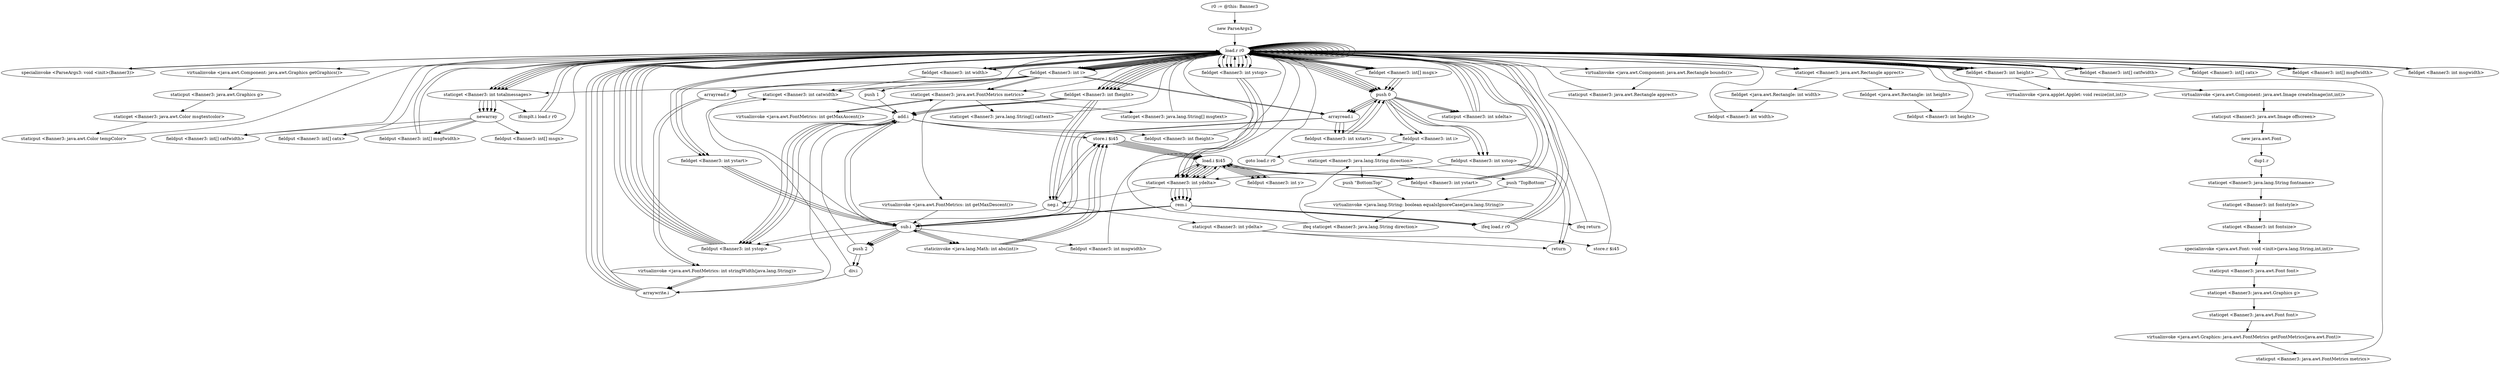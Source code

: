 digraph "" {
    "r0 := @this: Banner3"
    "new ParseArgs3"
    "r0 := @this: Banner3"->"new ParseArgs3";
    "load.r r0"
    "new ParseArgs3"->"load.r r0";
    "specialinvoke <ParseArgs3: void <init>(Banner3)>"
    "load.r r0"->"specialinvoke <ParseArgs3: void <init>(Banner3)>";
    "specialinvoke <ParseArgs3: void <init>(Banner3)>"->"load.r r0";
    "virtualinvoke <java.awt.Component: java.awt.Graphics getGraphics()>"
    "load.r r0"->"virtualinvoke <java.awt.Component: java.awt.Graphics getGraphics()>";
    "staticput <Banner3: java.awt.Graphics g>"
    "virtualinvoke <java.awt.Component: java.awt.Graphics getGraphics()>"->"staticput <Banner3: java.awt.Graphics g>";
    "staticget <Banner3: java.awt.Color msgtextcolor>"
    "staticput <Banner3: java.awt.Graphics g>"->"staticget <Banner3: java.awt.Color msgtextcolor>";
    "staticput <Banner3: java.awt.Color tempColor>"
    "staticget <Banner3: java.awt.Color msgtextcolor>"->"staticput <Banner3: java.awt.Color tempColor>";
    "staticput <Banner3: java.awt.Color tempColor>"->"load.r r0";
    "staticget <Banner3: int totalmessages>"
    "load.r r0"->"staticget <Banner3: int totalmessages>";
    "newarray"
    "staticget <Banner3: int totalmessages>"->"newarray";
    "fieldput <Banner3: int[] catfwidth>"
    "newarray"->"fieldput <Banner3: int[] catfwidth>";
    "fieldput <Banner3: int[] catfwidth>"->"load.r r0";
    "load.r r0"->"staticget <Banner3: int totalmessages>";
    "staticget <Banner3: int totalmessages>"->"newarray";
    "fieldput <Banner3: int[] catx>"
    "newarray"->"fieldput <Banner3: int[] catx>";
    "fieldput <Banner3: int[] catx>"->"load.r r0";
    "load.r r0"->"staticget <Banner3: int totalmessages>";
    "staticget <Banner3: int totalmessages>"->"newarray";
    "fieldput <Banner3: int[] msgfwidth>"
    "newarray"->"fieldput <Banner3: int[] msgfwidth>";
    "fieldput <Banner3: int[] msgfwidth>"->"load.r r0";
    "load.r r0"->"staticget <Banner3: int totalmessages>";
    "staticget <Banner3: int totalmessages>"->"newarray";
    "fieldput <Banner3: int[] msgx>"
    "newarray"->"fieldput <Banner3: int[] msgx>";
    "fieldput <Banner3: int[] msgx>"->"load.r r0";
    "load.r r0"->"staticget <Banner3: int totalmessages>";
    "staticget <Banner3: int totalmessages>"->"newarray";
    "newarray"->"fieldput <Banner3: int[] msgfwidth>";
    "fieldput <Banner3: int[] msgfwidth>"->"load.r r0";
    "virtualinvoke <java.awt.Component: java.awt.Rectangle bounds()>"
    "load.r r0"->"virtualinvoke <java.awt.Component: java.awt.Rectangle bounds()>";
    "staticput <Banner3: java.awt.Rectangle apprect>"
    "virtualinvoke <java.awt.Component: java.awt.Rectangle bounds()>"->"staticput <Banner3: java.awt.Rectangle apprect>";
    "staticput <Banner3: java.awt.Rectangle apprect>"->"load.r r0";
    "staticget <Banner3: java.awt.Rectangle apprect>"
    "load.r r0"->"staticget <Banner3: java.awt.Rectangle apprect>";
    "fieldget <java.awt.Rectangle: int width>"
    "staticget <Banner3: java.awt.Rectangle apprect>"->"fieldget <java.awt.Rectangle: int width>";
    "fieldput <Banner3: int width>"
    "fieldget <java.awt.Rectangle: int width>"->"fieldput <Banner3: int width>";
    "fieldput <Banner3: int width>"->"load.r r0";
    "load.r r0"->"staticget <Banner3: java.awt.Rectangle apprect>";
    "fieldget <java.awt.Rectangle: int height>"
    "staticget <Banner3: java.awt.Rectangle apprect>"->"fieldget <java.awt.Rectangle: int height>";
    "fieldput <Banner3: int height>"
    "fieldget <java.awt.Rectangle: int height>"->"fieldput <Banner3: int height>";
    "fieldput <Banner3: int height>"->"load.r r0";
    "load.r r0"->"load.r r0";
    "fieldget <Banner3: int width>"
    "load.r r0"->"fieldget <Banner3: int width>";
    "fieldget <Banner3: int width>"->"load.r r0";
    "fieldget <Banner3: int height>"
    "load.r r0"->"fieldget <Banner3: int height>";
    "virtualinvoke <java.applet.Applet: void resize(int,int)>"
    "fieldget <Banner3: int height>"->"virtualinvoke <java.applet.Applet: void resize(int,int)>";
    "virtualinvoke <java.applet.Applet: void resize(int,int)>"->"load.r r0";
    "load.r r0"->"load.r r0";
    "load.r r0"->"fieldget <Banner3: int width>";
    "fieldget <Banner3: int width>"->"load.r r0";
    "load.r r0"->"fieldget <Banner3: int height>";
    "virtualinvoke <java.awt.Component: java.awt.Image createImage(int,int)>"
    "fieldget <Banner3: int height>"->"virtualinvoke <java.awt.Component: java.awt.Image createImage(int,int)>";
    "staticput <Banner3: java.awt.Image offscreen>"
    "virtualinvoke <java.awt.Component: java.awt.Image createImage(int,int)>"->"staticput <Banner3: java.awt.Image offscreen>";
    "new java.awt.Font"
    "staticput <Banner3: java.awt.Image offscreen>"->"new java.awt.Font";
    "dup1.r"
    "new java.awt.Font"->"dup1.r";
    "staticget <Banner3: java.lang.String fontname>"
    "dup1.r"->"staticget <Banner3: java.lang.String fontname>";
    "staticget <Banner3: int fontstyle>"
    "staticget <Banner3: java.lang.String fontname>"->"staticget <Banner3: int fontstyle>";
    "staticget <Banner3: int fontsize>"
    "staticget <Banner3: int fontstyle>"->"staticget <Banner3: int fontsize>";
    "specialinvoke <java.awt.Font: void <init>(java.lang.String,int,int)>"
    "staticget <Banner3: int fontsize>"->"specialinvoke <java.awt.Font: void <init>(java.lang.String,int,int)>";
    "staticput <Banner3: java.awt.Font font>"
    "specialinvoke <java.awt.Font: void <init>(java.lang.String,int,int)>"->"staticput <Banner3: java.awt.Font font>";
    "staticget <Banner3: java.awt.Graphics g>"
    "staticput <Banner3: java.awt.Font font>"->"staticget <Banner3: java.awt.Graphics g>";
    "staticget <Banner3: java.awt.Font font>"
    "staticget <Banner3: java.awt.Graphics g>"->"staticget <Banner3: java.awt.Font font>";
    "virtualinvoke <java.awt.Graphics: java.awt.FontMetrics getFontMetrics(java.awt.Font)>"
    "staticget <Banner3: java.awt.Font font>"->"virtualinvoke <java.awt.Graphics: java.awt.FontMetrics getFontMetrics(java.awt.Font)>";
    "staticput <Banner3: java.awt.FontMetrics metrics>"
    "virtualinvoke <java.awt.Graphics: java.awt.FontMetrics getFontMetrics(java.awt.Font)>"->"staticput <Banner3: java.awt.FontMetrics metrics>";
    "staticput <Banner3: java.awt.FontMetrics metrics>"->"load.r r0";
    "staticget <Banner3: java.awt.FontMetrics metrics>"
    "load.r r0"->"staticget <Banner3: java.awt.FontMetrics metrics>";
    "virtualinvoke <java.awt.FontMetrics: int getMaxAscent()>"
    "staticget <Banner3: java.awt.FontMetrics metrics>"->"virtualinvoke <java.awt.FontMetrics: int getMaxAscent()>";
    "virtualinvoke <java.awt.FontMetrics: int getMaxAscent()>"->"staticget <Banner3: java.awt.FontMetrics metrics>";
    "virtualinvoke <java.awt.FontMetrics: int getMaxDescent()>"
    "staticget <Banner3: java.awt.FontMetrics metrics>"->"virtualinvoke <java.awt.FontMetrics: int getMaxDescent()>";
    "sub.i"
    "virtualinvoke <java.awt.FontMetrics: int getMaxDescent()>"->"sub.i";
    "push 2"
    "sub.i"->"push 2";
    "add.i"
    "push 2"->"add.i";
    "fieldput <Banner3: int fheight>"
    "add.i"->"fieldput <Banner3: int fheight>";
    "fieldput <Banner3: int fheight>"->"load.r r0";
    "load.r r0"->"load.r r0";
    "load.r r0"->"fieldget <Banner3: int width>";
    "staticget <Banner3: int catwidth>"
    "fieldget <Banner3: int width>"->"staticget <Banner3: int catwidth>";
    "staticget <Banner3: int catwidth>"->"sub.i";
    "fieldput <Banner3: int msgwidth>"
    "sub.i"->"fieldput <Banner3: int msgwidth>";
    "fieldput <Banner3: int msgwidth>"->"load.r r0";
    "push 0"
    "load.r r0"->"push 0";
    "fieldput <Banner3: int i>"
    "push 0"->"fieldput <Banner3: int i>";
    "goto load.r r0"
    "fieldput <Banner3: int i>"->"goto load.r r0";
    "goto load.r r0"->"load.r r0";
    "fieldget <Banner3: int i>"
    "load.r r0"->"fieldget <Banner3: int i>";
    "fieldget <Banner3: int i>"->"staticget <Banner3: int totalmessages>";
    "ifcmplt.i load.r r0"
    "staticget <Banner3: int totalmessages>"->"ifcmplt.i load.r r0";
    "ifcmplt.i load.r r0"->"load.r r0";
    "load.r r0"->"push 0";
    "push 0"->"fieldput <Banner3: int i>";
    "staticget <Banner3: java.lang.String direction>"
    "fieldput <Banner3: int i>"->"staticget <Banner3: java.lang.String direction>";
    "push \"BottomTop\""
    "staticget <Banner3: java.lang.String direction>"->"push \"BottomTop\"";
    "virtualinvoke <java.lang.String: boolean equalsIgnoreCase(java.lang.String)>"
    "push \"BottomTop\""->"virtualinvoke <java.lang.String: boolean equalsIgnoreCase(java.lang.String)>";
    "ifeq staticget <Banner3: java.lang.String direction>"
    "virtualinvoke <java.lang.String: boolean equalsIgnoreCase(java.lang.String)>"->"ifeq staticget <Banner3: java.lang.String direction>";
    "ifeq staticget <Banner3: java.lang.String direction>"->"load.r r0";
    "load.r r0"->"load.r r0";
    "load.r r0"->"load.r r0";
    "load.r r0"->"fieldget <Banner3: int height>";
    "fieldget <Banner3: int height>"->"load.r r0";
    "fieldget <Banner3: int fheight>"
    "load.r r0"->"fieldget <Banner3: int fheight>";
    "fieldget <Banner3: int fheight>"->"add.i";
    "store.i $i45"
    "add.i"->"store.i $i45";
    "load.i $i45"
    "store.i $i45"->"load.i $i45";
    "fieldput <Banner3: int y>"
    "load.i $i45"->"fieldput <Banner3: int y>";
    "fieldput <Banner3: int y>"->"load.i $i45";
    "fieldput <Banner3: int ystart>"
    "load.i $i45"->"fieldput <Banner3: int ystart>";
    "fieldput <Banner3: int ystart>"->"load.r r0";
    "load.r r0"->"load.r r0";
    "load.r r0"->"fieldget <Banner3: int fheight>";
    "neg.i"
    "fieldget <Banner3: int fheight>"->"neg.i";
    "fieldput <Banner3: int ystop>"
    "neg.i"->"fieldput <Banner3: int ystop>";
    "fieldput <Banner3: int ystop>"->"load.r r0";
    "fieldget <Banner3: int ystop>"
    "load.r r0"->"fieldget <Banner3: int ystop>";
    "fieldget <Banner3: int ystop>"->"load.r r0";
    "fieldget <Banner3: int ystart>"
    "load.r r0"->"fieldget <Banner3: int ystart>";
    "fieldget <Banner3: int ystart>"->"sub.i";
    "staticinvoke <java.lang.Math: int abs(int)>"
    "sub.i"->"staticinvoke <java.lang.Math: int abs(int)>";
    "staticinvoke <java.lang.Math: int abs(int)>"->"store.i $i45";
    "store.i $i45"->"load.i $i45";
    "staticget <Banner3: int ydelta>"
    "load.i $i45"->"staticget <Banner3: int ydelta>";
    "rem.i"
    "staticget <Banner3: int ydelta>"->"rem.i";
    "ifeq load.r r0"
    "rem.i"->"ifeq load.r r0";
    "ifeq load.r r0"->"load.r r0";
    "load.r r0"->"load.r r0";
    "load.r r0"->"fieldget <Banner3: int ystop>";
    "fieldget <Banner3: int ystop>"->"staticget <Banner3: int ydelta>";
    "staticget <Banner3: int ydelta>"->"load.i $i45";
    "load.i $i45"->"staticget <Banner3: int ydelta>";
    "staticget <Banner3: int ydelta>"->"rem.i";
    "rem.i"->"sub.i";
    "sub.i"->"sub.i";
    "sub.i"->"fieldput <Banner3: int ystop>";
    "fieldput <Banner3: int ystop>"->"load.r r0";
    "load.r r0"->"load.r r0";
    "fieldget <Banner3: int[] msgx>"
    "load.r r0"->"fieldget <Banner3: int[] msgx>";
    "fieldget <Banner3: int[] msgx>"->"push 0";
    "arrayread.i"
    "push 0"->"arrayread.i";
    "fieldput <Banner3: int xstart>"
    "arrayread.i"->"fieldput <Banner3: int xstart>";
    "fieldput <Banner3: int xstart>"->"push 0";
    "staticput <Banner3: int xdelta>"
    "push 0"->"staticput <Banner3: int xdelta>";
    "staticput <Banner3: int xdelta>"->"load.r r0";
    "load.r r0"->"push 0";
    "fieldput <Banner3: int xstop>"
    "push 0"->"fieldput <Banner3: int xstop>";
    "fieldput <Banner3: int xstop>"->"staticget <Banner3: int ydelta>";
    "staticget <Banner3: int ydelta>"->"neg.i";
    "staticput <Banner3: int ydelta>"
    "neg.i"->"staticput <Banner3: int ydelta>";
    "return"
    "staticput <Banner3: int ydelta>"->"return";
    "store.r $i45"
    "staticput <Banner3: int ydelta>"->"store.r $i45";
    "store.r $i45"->"load.r r0";
    "load.r r0"->"load.r r0";
    "load.r r0"->"load.r r0";
    "load.r r0"->"fieldget <Banner3: int fheight>";
    "fieldget <Banner3: int fheight>"->"neg.i";
    "neg.i"->"store.i $i45";
    "store.i $i45"->"load.i $i45";
    "load.i $i45"->"fieldput <Banner3: int y>";
    "fieldput <Banner3: int y>"->"load.i $i45";
    "load.i $i45"->"fieldput <Banner3: int ystart>";
    "fieldput <Banner3: int ystart>"->"load.r r0";
    "load.r r0"->"load.r r0";
    "load.r r0"->"fieldget <Banner3: int height>";
    "fieldget <Banner3: int height>"->"load.r r0";
    "load.r r0"->"fieldget <Banner3: int fheight>";
    "fieldget <Banner3: int fheight>"->"add.i";
    "add.i"->"fieldput <Banner3: int ystop>";
    "fieldput <Banner3: int ystop>"->"load.r r0";
    "load.r r0"->"fieldget <Banner3: int ystop>";
    "fieldget <Banner3: int ystop>"->"load.r r0";
    "load.r r0"->"fieldget <Banner3: int ystart>";
    "fieldget <Banner3: int ystart>"->"sub.i";
    "sub.i"->"staticinvoke <java.lang.Math: int abs(int)>";
    "staticinvoke <java.lang.Math: int abs(int)>"->"store.i $i45";
    "store.i $i45"->"load.i $i45";
    "load.i $i45"->"staticget <Banner3: int ydelta>";
    "staticget <Banner3: int ydelta>"->"rem.i";
    "rem.i"->"ifeq load.r r0";
    "ifeq load.r r0"->"load.r r0";
    "load.r r0"->"load.r r0";
    "load.r r0"->"fieldget <Banner3: int ystop>";
    "fieldget <Banner3: int ystop>"->"staticget <Banner3: int ydelta>";
    "staticget <Banner3: int ydelta>"->"load.i $i45";
    "load.i $i45"->"staticget <Banner3: int ydelta>";
    "staticget <Banner3: int ydelta>"->"rem.i";
    "rem.i"->"sub.i";
    "sub.i"->"add.i";
    "add.i"->"fieldput <Banner3: int ystop>";
    "fieldput <Banner3: int ystop>"->"load.r r0";
    "load.r r0"->"load.r r0";
    "load.r r0"->"fieldget <Banner3: int[] msgx>";
    "fieldget <Banner3: int[] msgx>"->"push 0";
    "push 0"->"arrayread.i";
    "arrayread.i"->"fieldput <Banner3: int xstart>";
    "fieldput <Banner3: int xstart>"->"push 0";
    "push 0"->"staticput <Banner3: int xdelta>";
    "staticput <Banner3: int xdelta>"->"load.r r0";
    "load.r r0"->"push 0";
    "push 0"->"fieldput <Banner3: int xstop>";
    "fieldput <Banner3: int xstop>"->"return";
    "ifeq staticget <Banner3: java.lang.String direction>"->"staticget <Banner3: java.lang.String direction>";
    "push \"TopBottom\""
    "staticget <Banner3: java.lang.String direction>"->"push \"TopBottom\"";
    "push \"TopBottom\""->"virtualinvoke <java.lang.String: boolean equalsIgnoreCase(java.lang.String)>";
    "ifeq return"
    "virtualinvoke <java.lang.String: boolean equalsIgnoreCase(java.lang.String)>"->"ifeq return";
    "ifeq return"->"load.r r0";
    "load.r r0"->"load.r r0";
    "load.r r0"->"load.r r0";
    "load.r r0"->"fieldget <Banner3: int fheight>";
    "fieldget <Banner3: int fheight>"->"neg.i";
    "neg.i"->"store.i $i45";
    "store.i $i45"->"load.i $i45";
    "load.i $i45"->"fieldput <Banner3: int y>";
    "fieldput <Banner3: int y>"->"load.i $i45";
    "load.i $i45"->"fieldput <Banner3: int ystart>";
    "fieldput <Banner3: int ystart>"->"load.r r0";
    "load.r r0"->"load.r r0";
    "load.r r0"->"fieldget <Banner3: int height>";
    "fieldget <Banner3: int height>"->"load.r r0";
    "load.r r0"->"fieldget <Banner3: int fheight>";
    "fieldget <Banner3: int fheight>"->"add.i";
    "add.i"->"fieldput <Banner3: int ystop>";
    "fieldput <Banner3: int ystop>"->"load.r r0";
    "load.r r0"->"fieldget <Banner3: int ystop>";
    "fieldget <Banner3: int ystop>"->"load.r r0";
    "load.r r0"->"fieldget <Banner3: int ystart>";
    "fieldget <Banner3: int ystart>"->"sub.i";
    "sub.i"->"staticinvoke <java.lang.Math: int abs(int)>";
    "staticinvoke <java.lang.Math: int abs(int)>"->"store.i $i45";
    "store.i $i45"->"load.i $i45";
    "load.i $i45"->"staticget <Banner3: int ydelta>";
    "staticget <Banner3: int ydelta>"->"rem.i";
    "rem.i"->"ifeq load.r r0";
    "ifeq load.r r0"->"load.r r0";
    "load.r r0"->"load.r r0";
    "load.r r0"->"fieldget <Banner3: int ystop>";
    "fieldget <Banner3: int ystop>"->"staticget <Banner3: int ydelta>";
    "staticget <Banner3: int ydelta>"->"load.i $i45";
    "load.i $i45"->"staticget <Banner3: int ydelta>";
    "staticget <Banner3: int ydelta>"->"rem.i";
    "rem.i"->"sub.i";
    "sub.i"->"add.i";
    "add.i"->"fieldput <Banner3: int ystop>";
    "fieldput <Banner3: int ystop>"->"load.r r0";
    "load.r r0"->"load.r r0";
    "load.r r0"->"fieldget <Banner3: int[] msgx>";
    "fieldget <Banner3: int[] msgx>"->"push 0";
    "push 0"->"arrayread.i";
    "arrayread.i"->"fieldput <Banner3: int xstart>";
    "fieldput <Banner3: int xstart>"->"push 0";
    "push 0"->"staticput <Banner3: int xdelta>";
    "staticput <Banner3: int xdelta>"->"load.r r0";
    "load.r r0"->"push 0";
    "push 0"->"fieldput <Banner3: int xstop>";
    "fieldput <Banner3: int xstop>"->"return";
    "ifcmplt.i load.r r0"->"load.r r0";
    "fieldget <Banner3: int[] catfwidth>"
    "load.r r0"->"fieldget <Banner3: int[] catfwidth>";
    "fieldget <Banner3: int[] catfwidth>"->"load.r r0";
    "load.r r0"->"fieldget <Banner3: int i>";
    "fieldget <Banner3: int i>"->"staticget <Banner3: java.awt.FontMetrics metrics>";
    "staticget <Banner3: java.lang.String[] cattext>"
    "staticget <Banner3: java.awt.FontMetrics metrics>"->"staticget <Banner3: java.lang.String[] cattext>";
    "staticget <Banner3: java.lang.String[] cattext>"->"load.r r0";
    "load.r r0"->"fieldget <Banner3: int i>";
    "arrayread.r"
    "fieldget <Banner3: int i>"->"arrayread.r";
    "virtualinvoke <java.awt.FontMetrics: int stringWidth(java.lang.String)>"
    "arrayread.r"->"virtualinvoke <java.awt.FontMetrics: int stringWidth(java.lang.String)>";
    "arraywrite.i"
    "virtualinvoke <java.awt.FontMetrics: int stringWidth(java.lang.String)>"->"arraywrite.i";
    "arraywrite.i"->"load.r r0";
    "fieldget <Banner3: int[] catx>"
    "load.r r0"->"fieldget <Banner3: int[] catx>";
    "fieldget <Banner3: int[] catx>"->"load.r r0";
    "load.r r0"->"fieldget <Banner3: int i>";
    "fieldget <Banner3: int i>"->"staticget <Banner3: int catwidth>";
    "staticget <Banner3: int catwidth>"->"load.r r0";
    "load.r r0"->"fieldget <Banner3: int[] catfwidth>";
    "fieldget <Banner3: int[] catfwidth>"->"load.r r0";
    "load.r r0"->"fieldget <Banner3: int i>";
    "fieldget <Banner3: int i>"->"arrayread.i";
    "arrayread.i"->"sub.i";
    "sub.i"->"push 2";
    "div.i"
    "push 2"->"div.i";
    "div.i"->"arraywrite.i";
    "arraywrite.i"->"load.r r0";
    "fieldget <Banner3: int[] msgfwidth>"
    "load.r r0"->"fieldget <Banner3: int[] msgfwidth>";
    "fieldget <Banner3: int[] msgfwidth>"->"load.r r0";
    "load.r r0"->"fieldget <Banner3: int i>";
    "fieldget <Banner3: int i>"->"staticget <Banner3: java.awt.FontMetrics metrics>";
    "staticget <Banner3: java.lang.String[] msgtext>"
    "staticget <Banner3: java.awt.FontMetrics metrics>"->"staticget <Banner3: java.lang.String[] msgtext>";
    "staticget <Banner3: java.lang.String[] msgtext>"->"load.r r0";
    "load.r r0"->"fieldget <Banner3: int i>";
    "fieldget <Banner3: int i>"->"arrayread.r";
    "arrayread.r"->"virtualinvoke <java.awt.FontMetrics: int stringWidth(java.lang.String)>";
    "virtualinvoke <java.awt.FontMetrics: int stringWidth(java.lang.String)>"->"arraywrite.i";
    "arraywrite.i"->"load.r r0";
    "load.r r0"->"fieldget <Banner3: int[] msgx>";
    "fieldget <Banner3: int[] msgx>"->"load.r r0";
    "load.r r0"->"fieldget <Banner3: int i>";
    "fieldget <Banner3: int i>"->"load.r r0";
    "fieldget <Banner3: int msgwidth>"
    "load.r r0"->"fieldget <Banner3: int msgwidth>";
    "fieldget <Banner3: int msgwidth>"->"load.r r0";
    "load.r r0"->"fieldget <Banner3: int[] msgfwidth>";
    "fieldget <Banner3: int[] msgfwidth>"->"load.r r0";
    "load.r r0"->"fieldget <Banner3: int i>";
    "fieldget <Banner3: int i>"->"arrayread.i";
    "arrayread.i"->"sub.i";
    "sub.i"->"push 2";
    "push 2"->"div.i";
    "div.i"->"staticget <Banner3: int catwidth>";
    "staticget <Banner3: int catwidth>"->"add.i";
    "add.i"->"arraywrite.i";
    "arraywrite.i"->"load.r r0";
    "load.r r0"->"load.r r0";
    "load.r r0"->"fieldget <Banner3: int i>";
    "push 1"
    "fieldget <Banner3: int i>"->"push 1";
    "push 1"->"add.i";
    "add.i"->"fieldput <Banner3: int i>";
}
